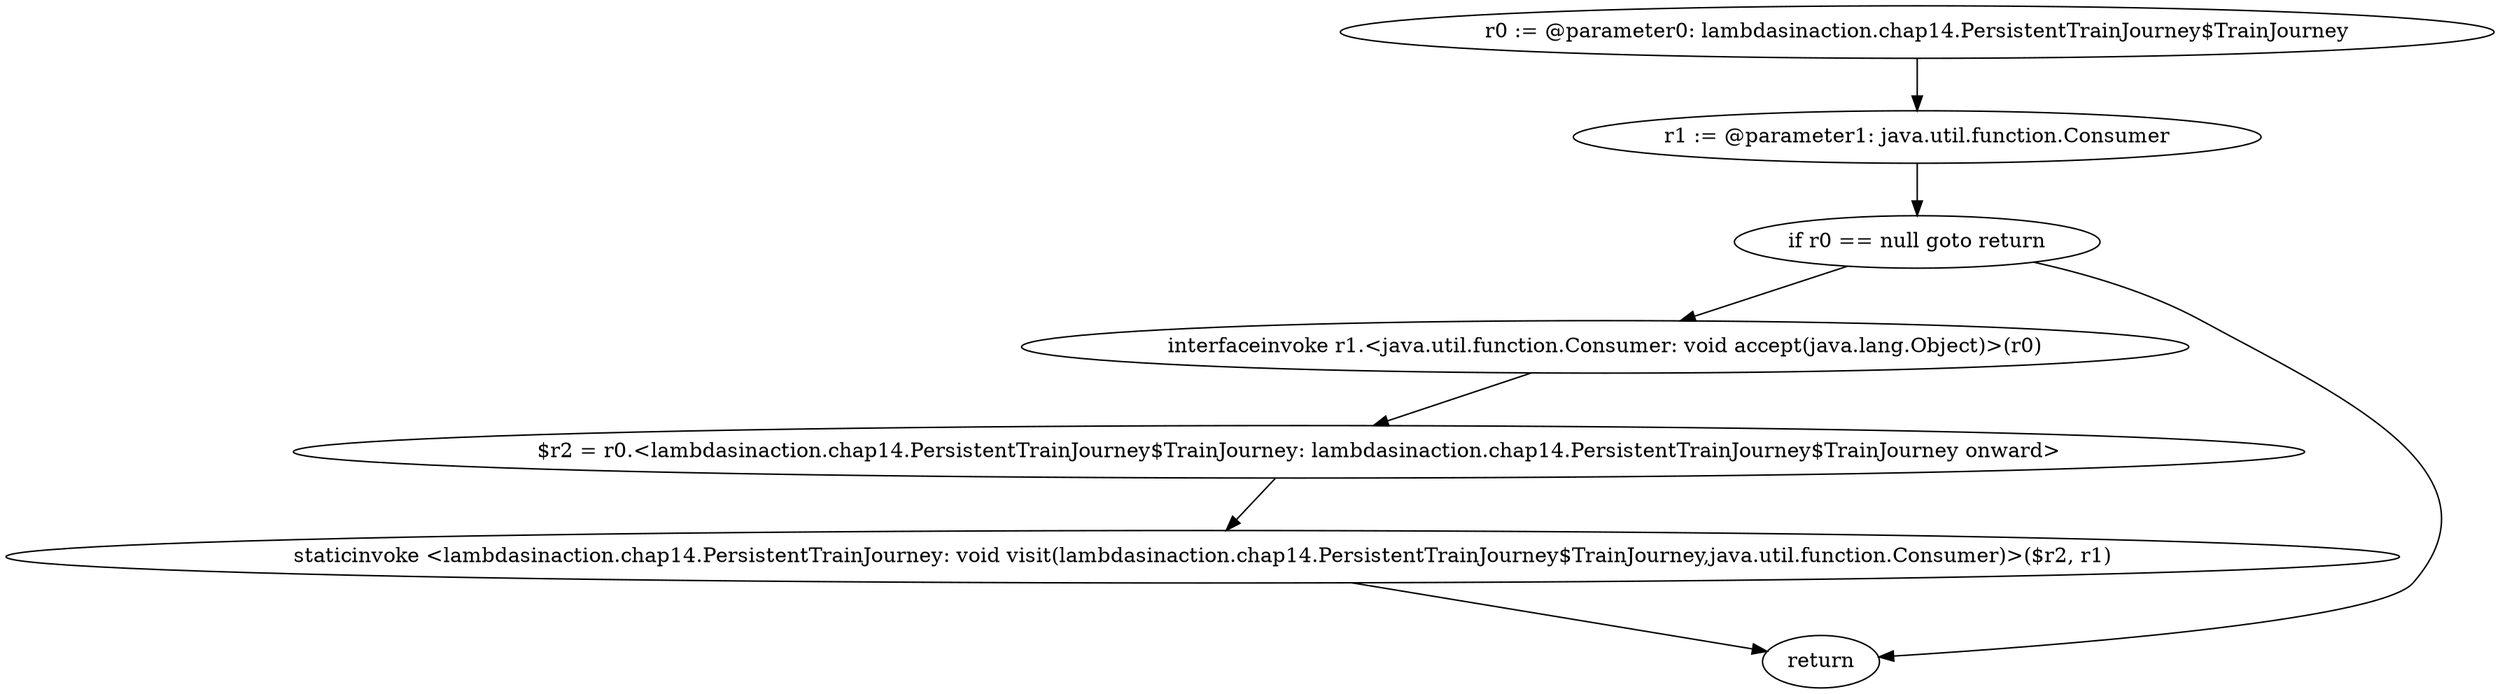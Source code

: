 digraph "unitGraph" {
    "r0 := @parameter0: lambdasinaction.chap14.PersistentTrainJourney$TrainJourney"
    "r1 := @parameter1: java.util.function.Consumer"
    "if r0 == null goto return"
    "interfaceinvoke r1.<java.util.function.Consumer: void accept(java.lang.Object)>(r0)"
    "$r2 = r0.<lambdasinaction.chap14.PersistentTrainJourney$TrainJourney: lambdasinaction.chap14.PersistentTrainJourney$TrainJourney onward>"
    "staticinvoke <lambdasinaction.chap14.PersistentTrainJourney: void visit(lambdasinaction.chap14.PersistentTrainJourney$TrainJourney,java.util.function.Consumer)>($r2, r1)"
    "return"
    "r0 := @parameter0: lambdasinaction.chap14.PersistentTrainJourney$TrainJourney"->"r1 := @parameter1: java.util.function.Consumer";
    "r1 := @parameter1: java.util.function.Consumer"->"if r0 == null goto return";
    "if r0 == null goto return"->"interfaceinvoke r1.<java.util.function.Consumer: void accept(java.lang.Object)>(r0)";
    "if r0 == null goto return"->"return";
    "interfaceinvoke r1.<java.util.function.Consumer: void accept(java.lang.Object)>(r0)"->"$r2 = r0.<lambdasinaction.chap14.PersistentTrainJourney$TrainJourney: lambdasinaction.chap14.PersistentTrainJourney$TrainJourney onward>";
    "$r2 = r0.<lambdasinaction.chap14.PersistentTrainJourney$TrainJourney: lambdasinaction.chap14.PersistentTrainJourney$TrainJourney onward>"->"staticinvoke <lambdasinaction.chap14.PersistentTrainJourney: void visit(lambdasinaction.chap14.PersistentTrainJourney$TrainJourney,java.util.function.Consumer)>($r2, r1)";
    "staticinvoke <lambdasinaction.chap14.PersistentTrainJourney: void visit(lambdasinaction.chap14.PersistentTrainJourney$TrainJourney,java.util.function.Consumer)>($r2, r1)"->"return";
}
